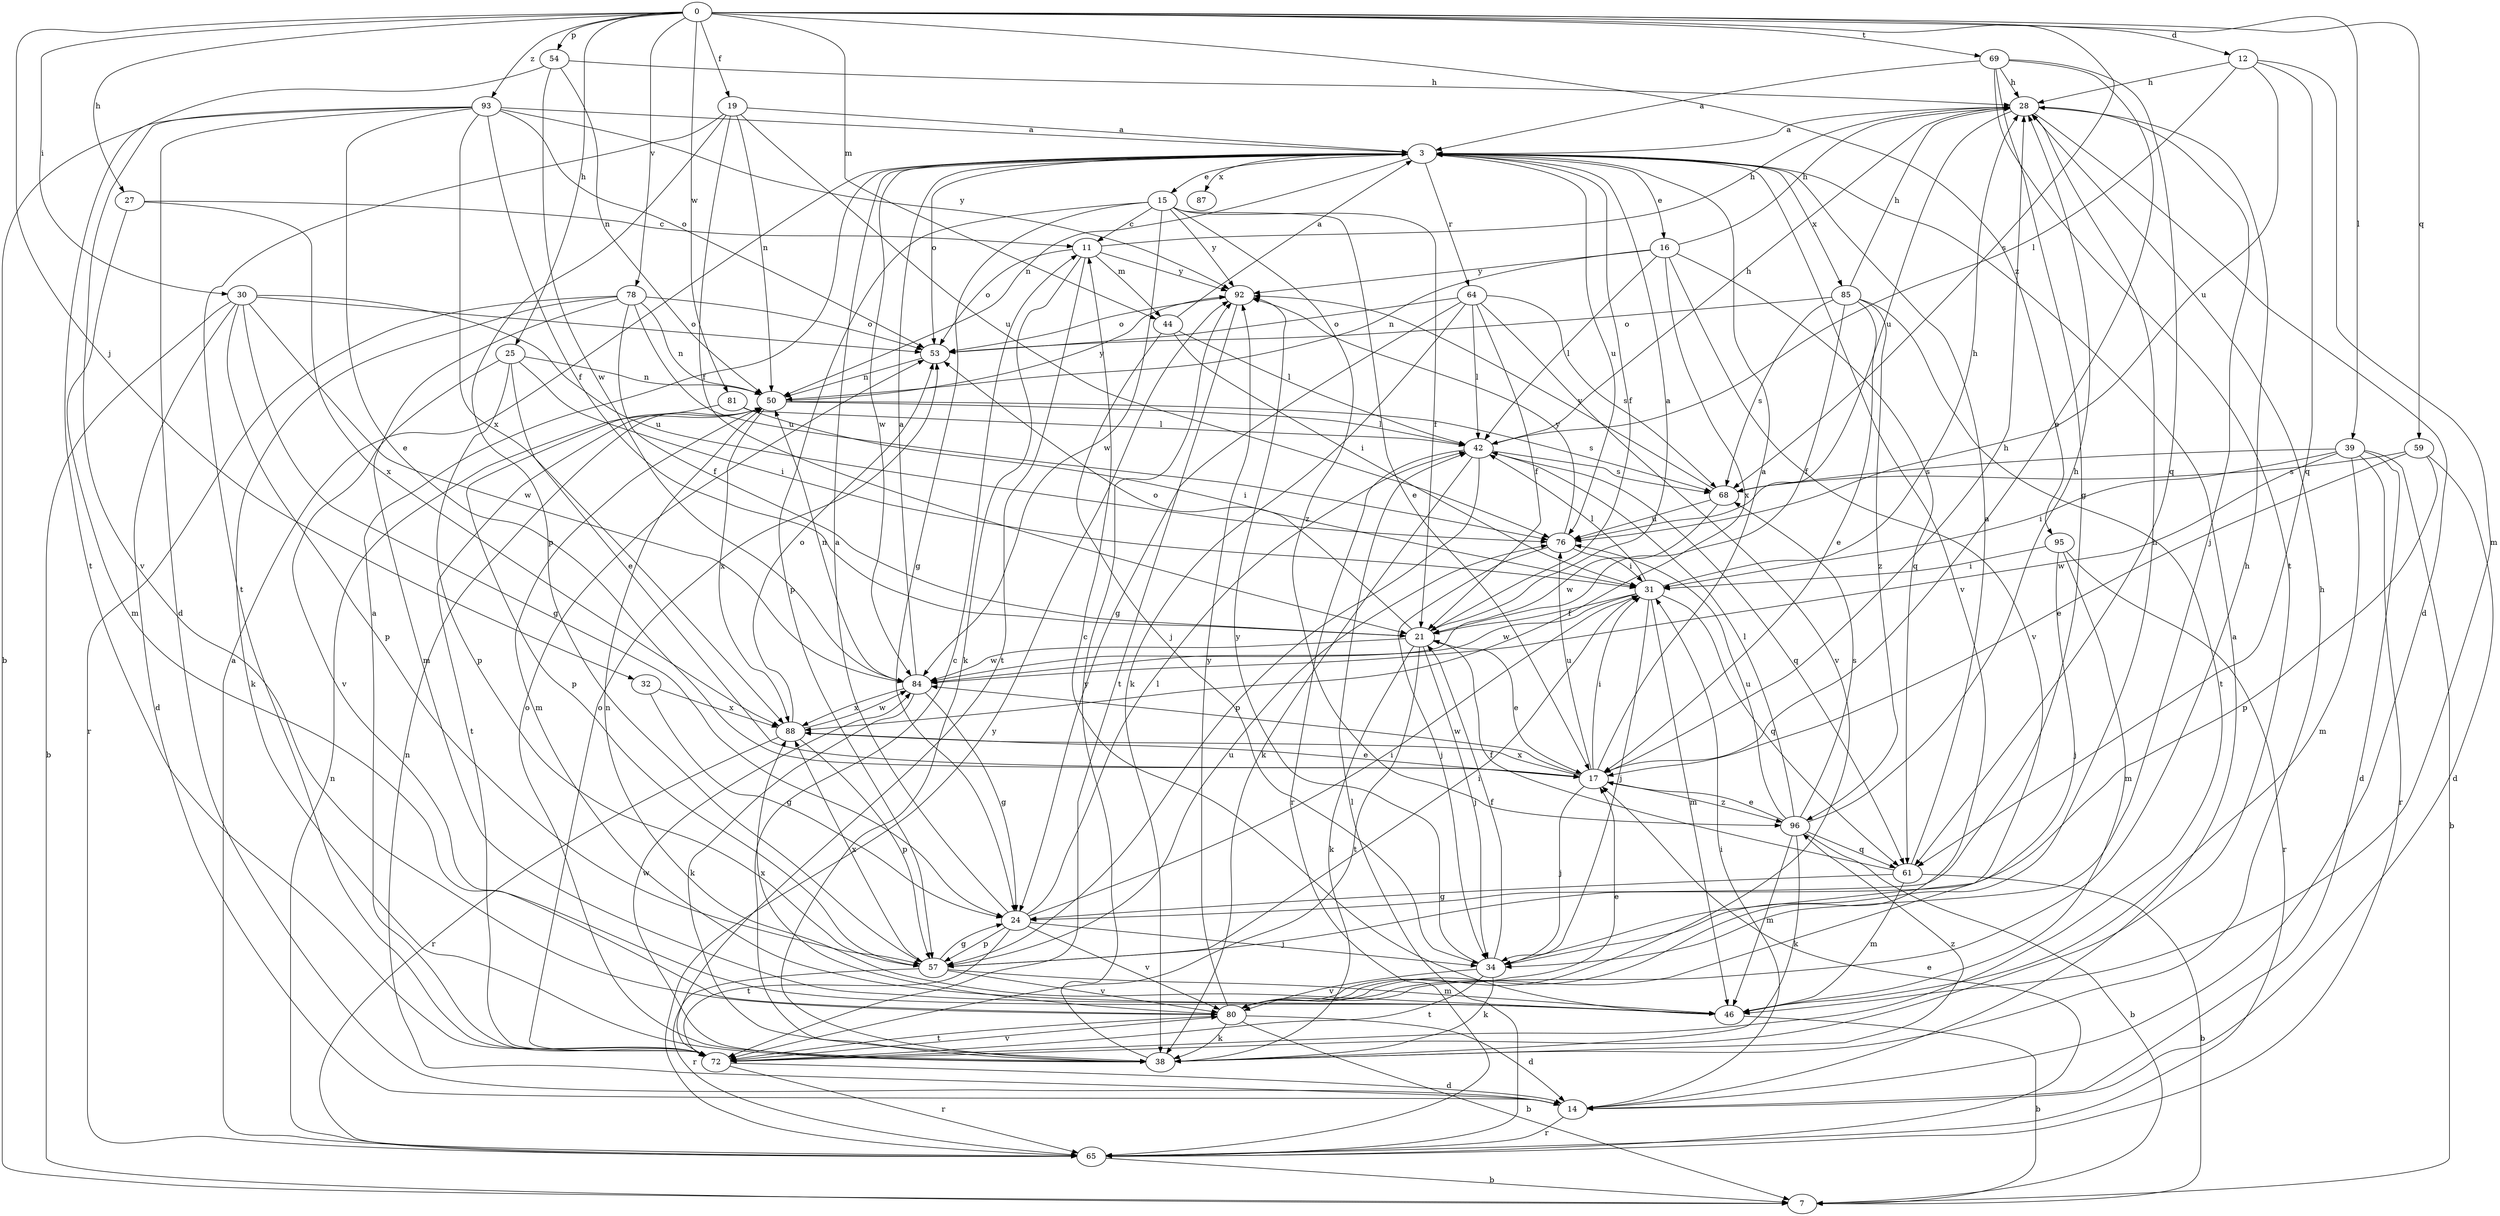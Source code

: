 strict digraph  {
0;
3;
7;
11;
12;
14;
15;
16;
17;
19;
21;
24;
25;
27;
28;
30;
31;
32;
34;
38;
39;
42;
44;
46;
50;
53;
54;
57;
59;
61;
64;
65;
68;
69;
72;
76;
78;
80;
81;
84;
85;
87;
88;
92;
93;
95;
96;
0 -> 12  [label=d];
0 -> 19  [label=f];
0 -> 25  [label=h];
0 -> 27  [label=h];
0 -> 30  [label=i];
0 -> 32  [label=j];
0 -> 39  [label=l];
0 -> 44  [label=m];
0 -> 54  [label=p];
0 -> 59  [label=q];
0 -> 68  [label=s];
0 -> 69  [label=t];
0 -> 78  [label=v];
0 -> 81  [label=w];
0 -> 93  [label=z];
0 -> 95  [label=z];
3 -> 15  [label=e];
3 -> 16  [label=e];
3 -> 21  [label=f];
3 -> 50  [label=n];
3 -> 53  [label=o];
3 -> 64  [label=r];
3 -> 76  [label=u];
3 -> 80  [label=v];
3 -> 84  [label=w];
3 -> 85  [label=x];
3 -> 87  [label=x];
11 -> 28  [label=h];
11 -> 38  [label=k];
11 -> 44  [label=m];
11 -> 53  [label=o];
11 -> 72  [label=t];
11 -> 92  [label=y];
12 -> 28  [label=h];
12 -> 42  [label=l];
12 -> 46  [label=m];
12 -> 61  [label=q];
12 -> 76  [label=u];
14 -> 3  [label=a];
14 -> 31  [label=i];
14 -> 50  [label=n];
14 -> 65  [label=r];
15 -> 11  [label=c];
15 -> 17  [label=e];
15 -> 21  [label=f];
15 -> 24  [label=g];
15 -> 57  [label=p];
15 -> 84  [label=w];
15 -> 92  [label=y];
15 -> 96  [label=z];
16 -> 28  [label=h];
16 -> 42  [label=l];
16 -> 50  [label=n];
16 -> 61  [label=q];
16 -> 80  [label=v];
16 -> 88  [label=x];
16 -> 92  [label=y];
17 -> 3  [label=a];
17 -> 28  [label=h];
17 -> 31  [label=i];
17 -> 34  [label=j];
17 -> 76  [label=u];
17 -> 84  [label=w];
17 -> 88  [label=x];
17 -> 96  [label=z];
19 -> 3  [label=a];
19 -> 21  [label=f];
19 -> 50  [label=n];
19 -> 57  [label=p];
19 -> 72  [label=t];
19 -> 76  [label=u];
21 -> 3  [label=a];
21 -> 17  [label=e];
21 -> 34  [label=j];
21 -> 38  [label=k];
21 -> 53  [label=o];
21 -> 72  [label=t];
21 -> 84  [label=w];
24 -> 3  [label=a];
24 -> 31  [label=i];
24 -> 34  [label=j];
24 -> 42  [label=l];
24 -> 57  [label=p];
24 -> 72  [label=t];
24 -> 80  [label=v];
25 -> 17  [label=e];
25 -> 31  [label=i];
25 -> 50  [label=n];
25 -> 57  [label=p];
25 -> 80  [label=v];
27 -> 11  [label=c];
27 -> 46  [label=m];
27 -> 88  [label=x];
28 -> 3  [label=a];
28 -> 14  [label=d];
28 -> 34  [label=j];
28 -> 76  [label=u];
30 -> 7  [label=b];
30 -> 14  [label=d];
30 -> 24  [label=g];
30 -> 53  [label=o];
30 -> 57  [label=p];
30 -> 76  [label=u];
30 -> 84  [label=w];
31 -> 21  [label=f];
31 -> 28  [label=h];
31 -> 34  [label=j];
31 -> 42  [label=l];
31 -> 46  [label=m];
31 -> 61  [label=q];
31 -> 84  [label=w];
32 -> 24  [label=g];
32 -> 88  [label=x];
34 -> 21  [label=f];
34 -> 28  [label=h];
34 -> 38  [label=k];
34 -> 72  [label=t];
34 -> 80  [label=v];
34 -> 92  [label=y];
38 -> 11  [label=c];
38 -> 28  [label=h];
38 -> 53  [label=o];
38 -> 84  [label=w];
38 -> 92  [label=y];
38 -> 96  [label=z];
39 -> 7  [label=b];
39 -> 14  [label=d];
39 -> 31  [label=i];
39 -> 46  [label=m];
39 -> 65  [label=r];
39 -> 68  [label=s];
39 -> 84  [label=w];
42 -> 28  [label=h];
42 -> 38  [label=k];
42 -> 57  [label=p];
42 -> 61  [label=q];
42 -> 65  [label=r];
42 -> 68  [label=s];
44 -> 3  [label=a];
44 -> 31  [label=i];
44 -> 34  [label=j];
44 -> 42  [label=l];
46 -> 7  [label=b];
46 -> 11  [label=c];
46 -> 50  [label=n];
50 -> 42  [label=l];
50 -> 46  [label=m];
50 -> 68  [label=s];
50 -> 72  [label=t];
50 -> 88  [label=x];
50 -> 92  [label=y];
53 -> 50  [label=n];
54 -> 28  [label=h];
54 -> 50  [label=n];
54 -> 72  [label=t];
54 -> 84  [label=w];
57 -> 24  [label=g];
57 -> 31  [label=i];
57 -> 46  [label=m];
57 -> 65  [label=r];
57 -> 76  [label=u];
57 -> 80  [label=v];
57 -> 88  [label=x];
59 -> 14  [label=d];
59 -> 17  [label=e];
59 -> 57  [label=p];
59 -> 68  [label=s];
61 -> 3  [label=a];
61 -> 7  [label=b];
61 -> 21  [label=f];
61 -> 24  [label=g];
61 -> 46  [label=m];
64 -> 21  [label=f];
64 -> 24  [label=g];
64 -> 38  [label=k];
64 -> 42  [label=l];
64 -> 53  [label=o];
64 -> 68  [label=s];
64 -> 80  [label=v];
65 -> 3  [label=a];
65 -> 7  [label=b];
65 -> 17  [label=e];
65 -> 42  [label=l];
65 -> 50  [label=n];
65 -> 92  [label=y];
68 -> 76  [label=u];
68 -> 84  [label=w];
68 -> 92  [label=y];
69 -> 3  [label=a];
69 -> 17  [label=e];
69 -> 24  [label=g];
69 -> 28  [label=h];
69 -> 61  [label=q];
69 -> 72  [label=t];
72 -> 3  [label=a];
72 -> 14  [label=d];
72 -> 53  [label=o];
72 -> 65  [label=r];
72 -> 80  [label=v];
76 -> 31  [label=i];
76 -> 34  [label=j];
76 -> 92  [label=y];
78 -> 21  [label=f];
78 -> 38  [label=k];
78 -> 46  [label=m];
78 -> 50  [label=n];
78 -> 53  [label=o];
78 -> 65  [label=r];
78 -> 76  [label=u];
80 -> 7  [label=b];
80 -> 14  [label=d];
80 -> 17  [label=e];
80 -> 28  [label=h];
80 -> 38  [label=k];
80 -> 72  [label=t];
80 -> 88  [label=x];
80 -> 92  [label=y];
81 -> 31  [label=i];
81 -> 42  [label=l];
81 -> 57  [label=p];
84 -> 3  [label=a];
84 -> 24  [label=g];
84 -> 38  [label=k];
84 -> 50  [label=n];
84 -> 88  [label=x];
85 -> 17  [label=e];
85 -> 21  [label=f];
85 -> 28  [label=h];
85 -> 53  [label=o];
85 -> 68  [label=s];
85 -> 72  [label=t];
85 -> 96  [label=z];
88 -> 17  [label=e];
88 -> 53  [label=o];
88 -> 57  [label=p];
88 -> 65  [label=r];
88 -> 84  [label=w];
92 -> 53  [label=o];
92 -> 72  [label=t];
93 -> 3  [label=a];
93 -> 7  [label=b];
93 -> 14  [label=d];
93 -> 17  [label=e];
93 -> 21  [label=f];
93 -> 53  [label=o];
93 -> 80  [label=v];
93 -> 88  [label=x];
93 -> 92  [label=y];
95 -> 31  [label=i];
95 -> 34  [label=j];
95 -> 46  [label=m];
95 -> 65  [label=r];
96 -> 7  [label=b];
96 -> 17  [label=e];
96 -> 28  [label=h];
96 -> 38  [label=k];
96 -> 42  [label=l];
96 -> 46  [label=m];
96 -> 61  [label=q];
96 -> 68  [label=s];
96 -> 76  [label=u];
}
